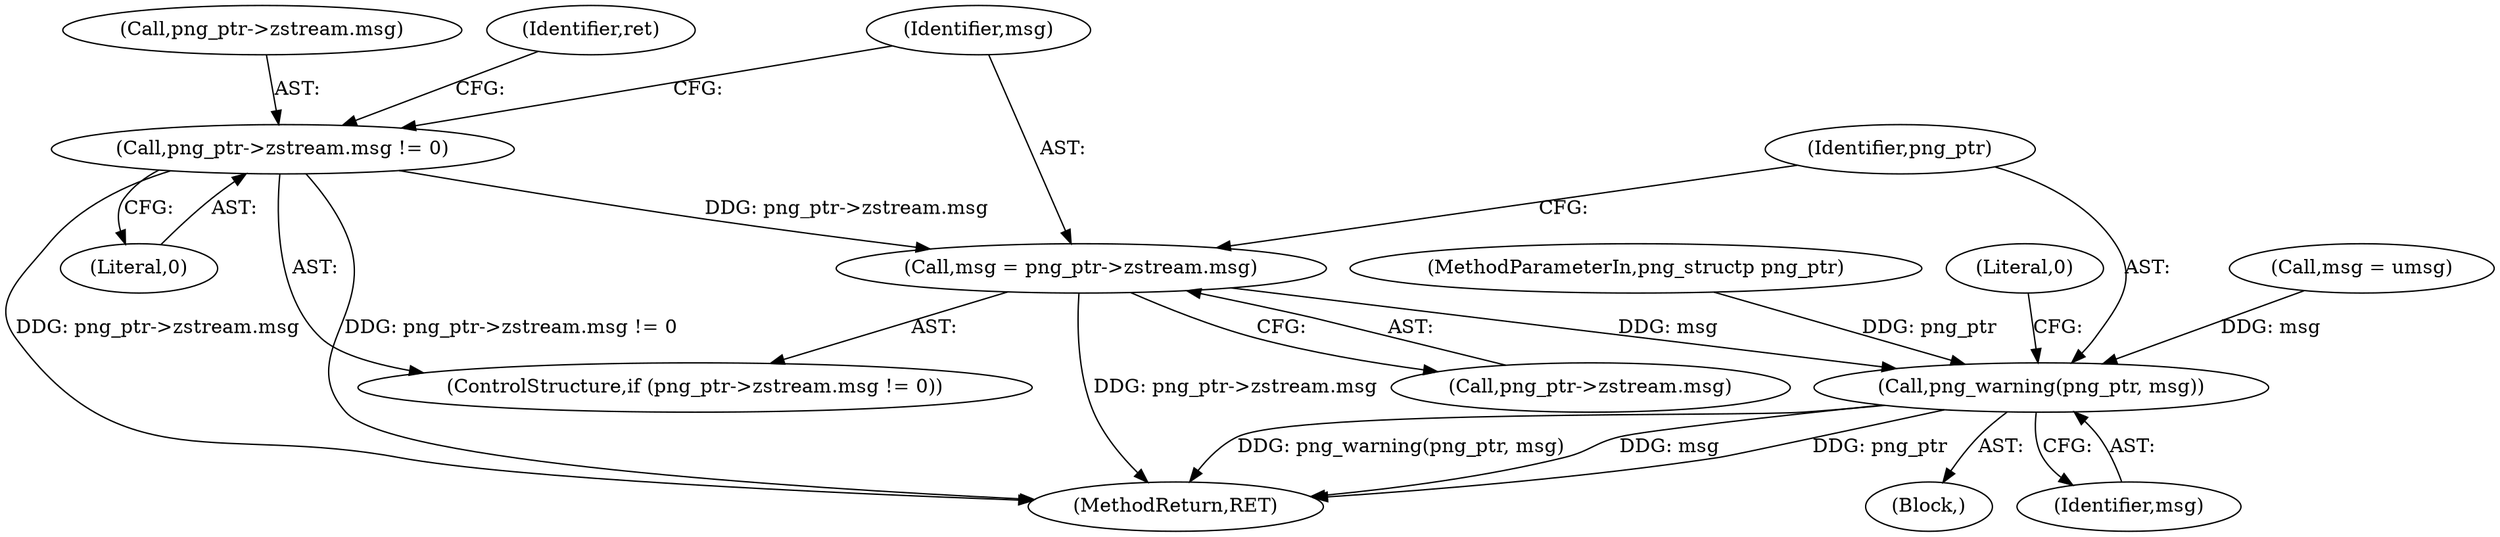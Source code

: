 digraph "0_Chrome_4cf106cdb83dd6b35d3b26d06cc67d1d2d99041e@pointer" {
"1000255" [label="(Call,msg = png_ptr->zstream.msg)"];
"1000248" [label="(Call,png_ptr->zstream.msg != 0)"];
"1000294" [label="(Call,png_warning(png_ptr, msg))"];
"1000108" [label="(MethodParameterIn,png_structp png_ptr)"];
"1000249" [label="(Call,png_ptr->zstream.msg)"];
"1000298" [label="(Literal,0)"];
"1000295" [label="(Identifier,png_ptr)"];
"1000257" [label="(Call,png_ptr->zstream.msg)"];
"1000245" [label="(Block,)"];
"1000266" [label="(Identifier,ret)"];
"1000296" [label="(Identifier,msg)"];
"1000247" [label="(ControlStructure,if (png_ptr->zstream.msg != 0))"];
"1000248" [label="(Call,png_ptr->zstream.msg != 0)"];
"1000256" [label="(Identifier,msg)"];
"1000294" [label="(Call,png_warning(png_ptr, msg))"];
"1000255" [label="(Call,msg = png_ptr->zstream.msg)"];
"1000291" [label="(Call,msg = umsg)"];
"1000299" [label="(MethodReturn,RET)"];
"1000254" [label="(Literal,0)"];
"1000255" -> "1000247"  [label="AST: "];
"1000255" -> "1000257"  [label="CFG: "];
"1000256" -> "1000255"  [label="AST: "];
"1000257" -> "1000255"  [label="AST: "];
"1000295" -> "1000255"  [label="CFG: "];
"1000255" -> "1000299"  [label="DDG: png_ptr->zstream.msg"];
"1000248" -> "1000255"  [label="DDG: png_ptr->zstream.msg"];
"1000255" -> "1000294"  [label="DDG: msg"];
"1000248" -> "1000247"  [label="AST: "];
"1000248" -> "1000254"  [label="CFG: "];
"1000249" -> "1000248"  [label="AST: "];
"1000254" -> "1000248"  [label="AST: "];
"1000256" -> "1000248"  [label="CFG: "];
"1000266" -> "1000248"  [label="CFG: "];
"1000248" -> "1000299"  [label="DDG: png_ptr->zstream.msg != 0"];
"1000248" -> "1000299"  [label="DDG: png_ptr->zstream.msg"];
"1000294" -> "1000245"  [label="AST: "];
"1000294" -> "1000296"  [label="CFG: "];
"1000295" -> "1000294"  [label="AST: "];
"1000296" -> "1000294"  [label="AST: "];
"1000298" -> "1000294"  [label="CFG: "];
"1000294" -> "1000299"  [label="DDG: png_warning(png_ptr, msg)"];
"1000294" -> "1000299"  [label="DDG: msg"];
"1000294" -> "1000299"  [label="DDG: png_ptr"];
"1000108" -> "1000294"  [label="DDG: png_ptr"];
"1000291" -> "1000294"  [label="DDG: msg"];
}
